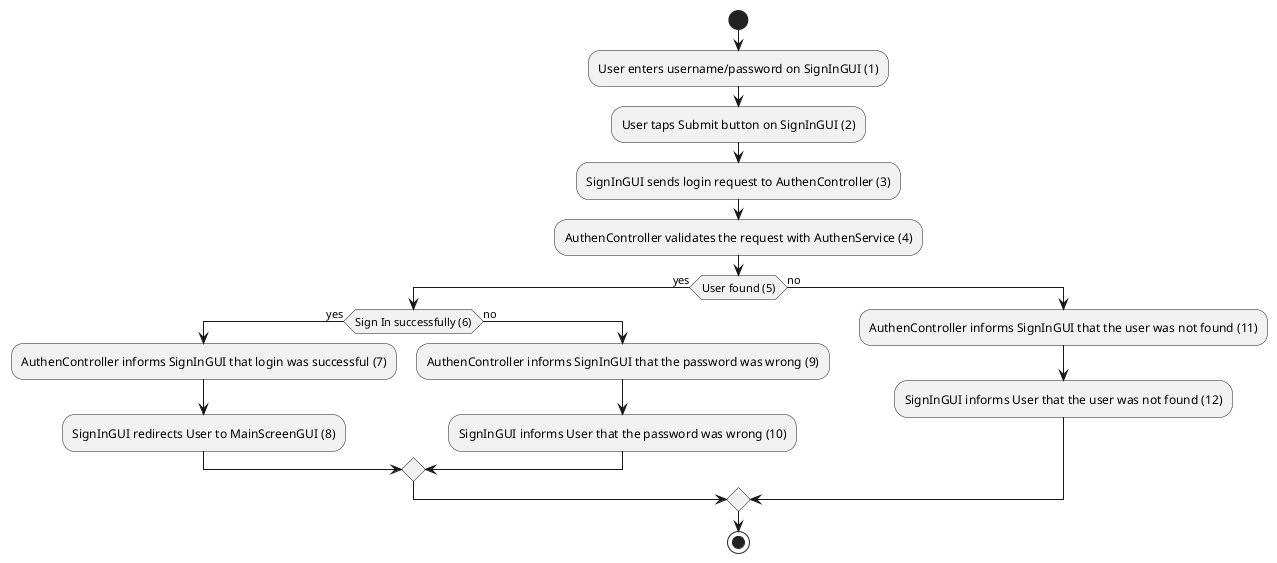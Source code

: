 @startuml

start

:User enters username/password on SignInGUI (1);

:User taps Submit button on SignInGUI (2);

:SignInGUI sends login request to AuthenController (3);

:AuthenController validates the request with AuthenService (4);

if (User found (5)) then (yes)
   if (Sign In successfully (6)) then (yes)
       :AuthenController informs SignInGUI that login was successful (7);
       :SignInGUI redirects User to MainScreenGUI (8);
   else (no)
       :AuthenController informs SignInGUI that the password was wrong (9);
       :SignInGUI informs User that the password was wrong (10);
   endif
else (no)
   :AuthenController informs SignInGUI that the user was not found (11);
   :SignInGUI informs User that the user was not found (12);
endif

stop

@enduml
